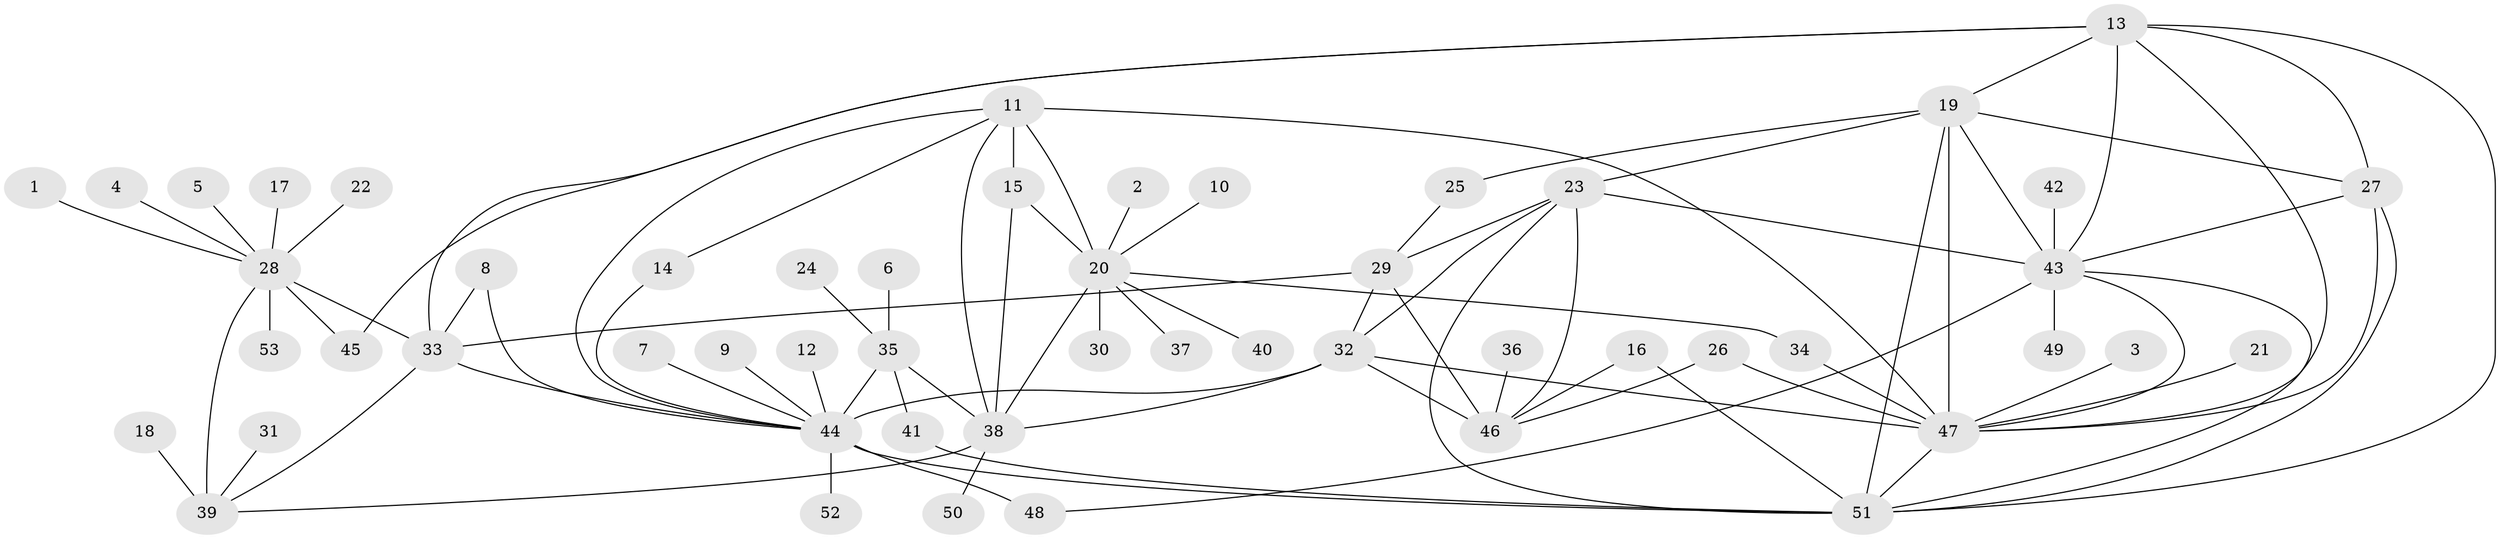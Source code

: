 // original degree distribution, {10: 0.030534351145038167, 6: 0.030534351145038167, 5: 0.022900763358778626, 9: 0.03816793893129771, 13: 0.007633587786259542, 7: 0.030534351145038167, 12: 0.015267175572519083, 11: 0.007633587786259542, 14: 0.007633587786259542, 8: 0.030534351145038167, 15: 0.007633587786259542, 1: 0.549618320610687, 4: 0.007633587786259542, 2: 0.1297709923664122, 3: 0.08396946564885496}
// Generated by graph-tools (version 1.1) at 2025/37/03/04/25 23:37:50]
// undirected, 53 vertices, 88 edges
graph export_dot {
  node [color=gray90,style=filled];
  1;
  2;
  3;
  4;
  5;
  6;
  7;
  8;
  9;
  10;
  11;
  12;
  13;
  14;
  15;
  16;
  17;
  18;
  19;
  20;
  21;
  22;
  23;
  24;
  25;
  26;
  27;
  28;
  29;
  30;
  31;
  32;
  33;
  34;
  35;
  36;
  37;
  38;
  39;
  40;
  41;
  42;
  43;
  44;
  45;
  46;
  47;
  48;
  49;
  50;
  51;
  52;
  53;
  1 -- 28 [weight=1.0];
  2 -- 20 [weight=1.0];
  3 -- 47 [weight=1.0];
  4 -- 28 [weight=1.0];
  5 -- 28 [weight=1.0];
  6 -- 35 [weight=1.0];
  7 -- 44 [weight=1.0];
  8 -- 33 [weight=1.0];
  8 -- 44 [weight=1.0];
  9 -- 44 [weight=1.0];
  10 -- 20 [weight=1.0];
  11 -- 14 [weight=1.0];
  11 -- 15 [weight=3.0];
  11 -- 20 [weight=1.0];
  11 -- 38 [weight=1.0];
  11 -- 44 [weight=1.0];
  11 -- 47 [weight=1.0];
  12 -- 44 [weight=1.0];
  13 -- 19 [weight=1.0];
  13 -- 27 [weight=1.0];
  13 -- 33 [weight=1.0];
  13 -- 43 [weight=1.0];
  13 -- 45 [weight=1.0];
  13 -- 47 [weight=1.0];
  13 -- 51 [weight=1.0];
  14 -- 44 [weight=1.0];
  15 -- 20 [weight=3.0];
  15 -- 38 [weight=3.0];
  16 -- 46 [weight=1.0];
  16 -- 51 [weight=1.0];
  17 -- 28 [weight=1.0];
  18 -- 39 [weight=1.0];
  19 -- 23 [weight=1.0];
  19 -- 25 [weight=1.0];
  19 -- 27 [weight=1.0];
  19 -- 43 [weight=1.0];
  19 -- 47 [weight=1.0];
  19 -- 51 [weight=1.0];
  20 -- 30 [weight=1.0];
  20 -- 34 [weight=1.0];
  20 -- 37 [weight=1.0];
  20 -- 38 [weight=1.0];
  20 -- 40 [weight=1.0];
  21 -- 47 [weight=1.0];
  22 -- 28 [weight=1.0];
  23 -- 29 [weight=1.0];
  23 -- 32 [weight=1.0];
  23 -- 43 [weight=1.0];
  23 -- 46 [weight=3.0];
  23 -- 51 [weight=1.0];
  24 -- 35 [weight=1.0];
  25 -- 29 [weight=1.0];
  26 -- 46 [weight=1.0];
  26 -- 47 [weight=1.0];
  27 -- 43 [weight=1.0];
  27 -- 47 [weight=1.0];
  27 -- 51 [weight=1.0];
  28 -- 33 [weight=4.0];
  28 -- 39 [weight=4.0];
  28 -- 45 [weight=1.0];
  28 -- 53 [weight=1.0];
  29 -- 32 [weight=1.0];
  29 -- 33 [weight=1.0];
  29 -- 46 [weight=3.0];
  31 -- 39 [weight=1.0];
  32 -- 38 [weight=1.0];
  32 -- 44 [weight=1.0];
  32 -- 46 [weight=3.0];
  32 -- 47 [weight=1.0];
  33 -- 39 [weight=1.0];
  33 -- 44 [weight=2.0];
  34 -- 47 [weight=1.0];
  35 -- 38 [weight=1.0];
  35 -- 41 [weight=1.0];
  35 -- 44 [weight=9.0];
  36 -- 46 [weight=1.0];
  38 -- 39 [weight=2.0];
  38 -- 50 [weight=1.0];
  41 -- 51 [weight=1.0];
  42 -- 43 [weight=1.0];
  43 -- 47 [weight=1.0];
  43 -- 48 [weight=1.0];
  43 -- 49 [weight=1.0];
  43 -- 51 [weight=1.0];
  44 -- 48 [weight=2.0];
  44 -- 51 [weight=1.0];
  44 -- 52 [weight=1.0];
  47 -- 51 [weight=1.0];
}
